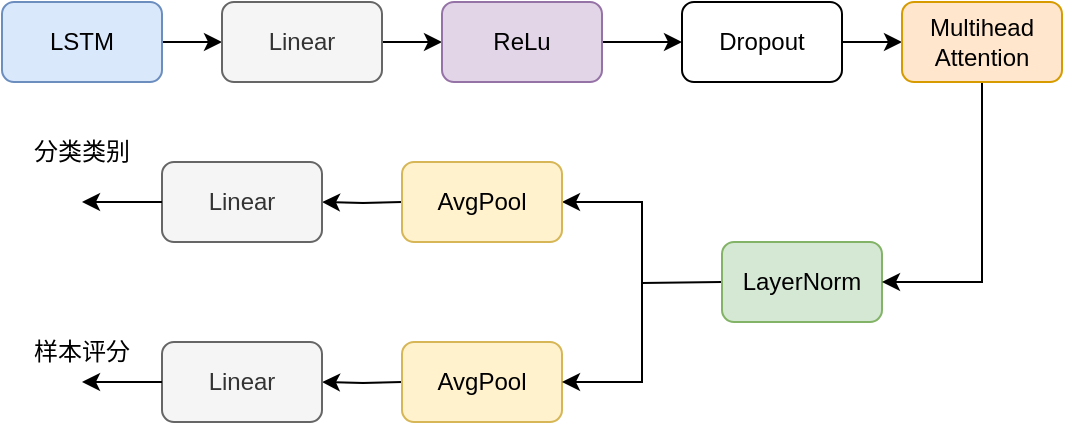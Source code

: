 <mxfile version="24.4.13" type="device">
  <diagram name="第 1 页" id="oqhrg82Xkl_tlRnjt19m">
    <mxGraphModel dx="650" dy="805" grid="1" gridSize="10" guides="1" tooltips="1" connect="1" arrows="1" fold="1" page="1" pageScale="1" pageWidth="827" pageHeight="1169" math="0" shadow="0">
      <root>
        <mxCell id="0" />
        <mxCell id="1" parent="0" />
        <mxCell id="CtolfFUVZRio_Mik6W3n-10" style="edgeStyle=orthogonalEdgeStyle;rounded=0;orthogonalLoop=1;jettySize=auto;html=1;exitX=1;exitY=0.5;exitDx=0;exitDy=0;entryX=0;entryY=0.5;entryDx=0;entryDy=0;" parent="1" source="CtolfFUVZRio_Mik6W3n-1" target="CtolfFUVZRio_Mik6W3n-2" edge="1">
          <mxGeometry relative="1" as="geometry" />
        </mxCell>
        <mxCell id="CtolfFUVZRio_Mik6W3n-1" value="LSTM" style="rounded=1;whiteSpace=wrap;html=1;fillColor=#dae8fc;strokeColor=#6c8ebf;" parent="1" vertex="1">
          <mxGeometry x="100" y="160" width="80" height="40" as="geometry" />
        </mxCell>
        <mxCell id="CtolfFUVZRio_Mik6W3n-11" style="edgeStyle=orthogonalEdgeStyle;rounded=0;orthogonalLoop=1;jettySize=auto;html=1;exitX=1;exitY=0.5;exitDx=0;exitDy=0;entryX=0;entryY=0.5;entryDx=0;entryDy=0;" parent="1" source="CtolfFUVZRio_Mik6W3n-2" target="CtolfFUVZRio_Mik6W3n-3" edge="1">
          <mxGeometry relative="1" as="geometry" />
        </mxCell>
        <mxCell id="CtolfFUVZRio_Mik6W3n-2" value="Linear" style="rounded=1;whiteSpace=wrap;html=1;fillColor=#f5f5f5;fontColor=#333333;strokeColor=#666666;" parent="1" vertex="1">
          <mxGeometry x="210" y="160" width="80" height="40" as="geometry" />
        </mxCell>
        <mxCell id="CtolfFUVZRio_Mik6W3n-12" value="" style="edgeStyle=orthogonalEdgeStyle;rounded=0;orthogonalLoop=1;jettySize=auto;html=1;" parent="1" source="CtolfFUVZRio_Mik6W3n-3" target="CtolfFUVZRio_Mik6W3n-4" edge="1">
          <mxGeometry relative="1" as="geometry" />
        </mxCell>
        <mxCell id="CtolfFUVZRio_Mik6W3n-3" value="ReLu" style="rounded=1;whiteSpace=wrap;html=1;fillColor=#e1d5e7;strokeColor=#9673a6;" parent="1" vertex="1">
          <mxGeometry x="320" y="160" width="80" height="40" as="geometry" />
        </mxCell>
        <mxCell id="t_ckTirBhoGyXOTnvSMm-14" style="edgeStyle=orthogonalEdgeStyle;rounded=0;orthogonalLoop=1;jettySize=auto;html=1;exitX=1;exitY=0.5;exitDx=0;exitDy=0;entryX=0;entryY=0.5;entryDx=0;entryDy=0;" edge="1" parent="1" source="CtolfFUVZRio_Mik6W3n-4" target="EZf_cJpGckUTB5qfq5rG-2">
          <mxGeometry relative="1" as="geometry" />
        </mxCell>
        <mxCell id="CtolfFUVZRio_Mik6W3n-4" value="Dropout" style="rounded=1;whiteSpace=wrap;html=1;" parent="1" vertex="1">
          <mxGeometry x="440" y="160" width="80" height="40" as="geometry" />
        </mxCell>
        <mxCell id="CtolfFUVZRio_Mik6W3n-15" style="edgeStyle=orthogonalEdgeStyle;rounded=0;orthogonalLoop=1;jettySize=auto;html=1;entryX=1;entryY=0.5;entryDx=0;entryDy=0;" parent="1" target="t_ckTirBhoGyXOTnvSMm-5" edge="1">
          <mxGeometry relative="1" as="geometry">
            <mxPoint x="460" y="300" as="sourcePoint" />
            <mxPoint x="420" y="300" as="targetPoint" />
          </mxGeometry>
        </mxCell>
        <mxCell id="EZf_cJpGckUTB5qfq5rG-1" value="LayerNorm" style="rounded=1;whiteSpace=wrap;html=1;fillColor=#d5e8d4;strokeColor=#82b366;" parent="1" vertex="1">
          <mxGeometry x="460" y="280" width="80" height="40" as="geometry" />
        </mxCell>
        <mxCell id="t_ckTirBhoGyXOTnvSMm-15" style="edgeStyle=orthogonalEdgeStyle;rounded=0;orthogonalLoop=1;jettySize=auto;html=1;exitX=0.5;exitY=1;exitDx=0;exitDy=0;entryX=1;entryY=0.5;entryDx=0;entryDy=0;" edge="1" parent="1" source="EZf_cJpGckUTB5qfq5rG-2" target="EZf_cJpGckUTB5qfq5rG-1">
          <mxGeometry relative="1" as="geometry" />
        </mxCell>
        <mxCell id="EZf_cJpGckUTB5qfq5rG-2" value="Multihead&lt;div&gt;Attention&lt;/div&gt;" style="rounded=1;whiteSpace=wrap;html=1;fillColor=#ffe6cc;strokeColor=#d79b00;" parent="1" vertex="1">
          <mxGeometry x="550" y="160" width="80" height="40" as="geometry" />
        </mxCell>
        <mxCell id="t_ckTirBhoGyXOTnvSMm-3" style="edgeStyle=orthogonalEdgeStyle;rounded=0;orthogonalLoop=1;jettySize=auto;html=1;entryX=1;entryY=0.5;entryDx=0;entryDy=0;" edge="1" parent="1">
          <mxGeometry relative="1" as="geometry">
            <mxPoint x="300" y="260" as="sourcePoint" />
            <mxPoint x="260" y="260" as="targetPoint" />
          </mxGeometry>
        </mxCell>
        <mxCell id="t_ckTirBhoGyXOTnvSMm-4" value="Linear" style="rounded=1;whiteSpace=wrap;html=1;fillColor=#f5f5f5;fontColor=#333333;strokeColor=#666666;" vertex="1" parent="1">
          <mxGeometry x="180" y="240" width="80" height="40" as="geometry" />
        </mxCell>
        <mxCell id="t_ckTirBhoGyXOTnvSMm-5" value="AvgPool" style="rounded=1;whiteSpace=wrap;html=1;fillColor=#fff2cc;strokeColor=#d6b656;" vertex="1" parent="1">
          <mxGeometry x="300" y="240" width="80" height="40" as="geometry" />
        </mxCell>
        <mxCell id="t_ckTirBhoGyXOTnvSMm-6" style="edgeStyle=orthogonalEdgeStyle;rounded=0;orthogonalLoop=1;jettySize=auto;html=1;entryX=1;entryY=0.5;entryDx=0;entryDy=0;" edge="1" parent="1">
          <mxGeometry relative="1" as="geometry">
            <mxPoint x="300" y="350" as="sourcePoint" />
            <mxPoint x="260" y="350" as="targetPoint" />
          </mxGeometry>
        </mxCell>
        <mxCell id="t_ckTirBhoGyXOTnvSMm-7" value="Linear" style="rounded=1;whiteSpace=wrap;html=1;fillColor=#f5f5f5;fontColor=#333333;strokeColor=#666666;" vertex="1" parent="1">
          <mxGeometry x="180" y="330" width="80" height="40" as="geometry" />
        </mxCell>
        <mxCell id="t_ckTirBhoGyXOTnvSMm-8" value="AvgPool" style="rounded=1;whiteSpace=wrap;html=1;fillColor=#fff2cc;strokeColor=#d6b656;" vertex="1" parent="1">
          <mxGeometry x="300" y="330" width="80" height="40" as="geometry" />
        </mxCell>
        <mxCell id="t_ckTirBhoGyXOTnvSMm-9" value="" style="endArrow=classic;html=1;rounded=0;entryX=1;entryY=0.5;entryDx=0;entryDy=0;" edge="1" parent="1" target="t_ckTirBhoGyXOTnvSMm-8">
          <mxGeometry width="50" height="50" relative="1" as="geometry">
            <mxPoint x="420" y="300" as="sourcePoint" />
            <mxPoint x="460" y="400" as="targetPoint" />
            <Array as="points">
              <mxPoint x="420" y="350" />
            </Array>
          </mxGeometry>
        </mxCell>
        <mxCell id="t_ckTirBhoGyXOTnvSMm-10" value="" style="endArrow=classic;html=1;rounded=0;exitX=0;exitY=0.5;exitDx=0;exitDy=0;" edge="1" parent="1" source="t_ckTirBhoGyXOTnvSMm-4">
          <mxGeometry width="50" height="50" relative="1" as="geometry">
            <mxPoint x="410" y="450" as="sourcePoint" />
            <mxPoint x="140" y="260" as="targetPoint" />
          </mxGeometry>
        </mxCell>
        <mxCell id="t_ckTirBhoGyXOTnvSMm-11" value="" style="endArrow=classic;html=1;rounded=0;exitX=0;exitY=0.5;exitDx=0;exitDy=0;" edge="1" parent="1" source="t_ckTirBhoGyXOTnvSMm-7">
          <mxGeometry width="50" height="50" relative="1" as="geometry">
            <mxPoint x="410" y="450" as="sourcePoint" />
            <mxPoint x="140" y="350" as="targetPoint" />
          </mxGeometry>
        </mxCell>
        <mxCell id="t_ckTirBhoGyXOTnvSMm-12" value="分类类别" style="text;html=1;align=center;verticalAlign=middle;whiteSpace=wrap;rounded=0;" vertex="1" parent="1">
          <mxGeometry x="110" y="220" width="60" height="30" as="geometry" />
        </mxCell>
        <mxCell id="t_ckTirBhoGyXOTnvSMm-13" value="样本评分" style="text;html=1;align=center;verticalAlign=middle;whiteSpace=wrap;rounded=0;" vertex="1" parent="1">
          <mxGeometry x="110" y="320" width="60" height="30" as="geometry" />
        </mxCell>
      </root>
    </mxGraphModel>
  </diagram>
</mxfile>
